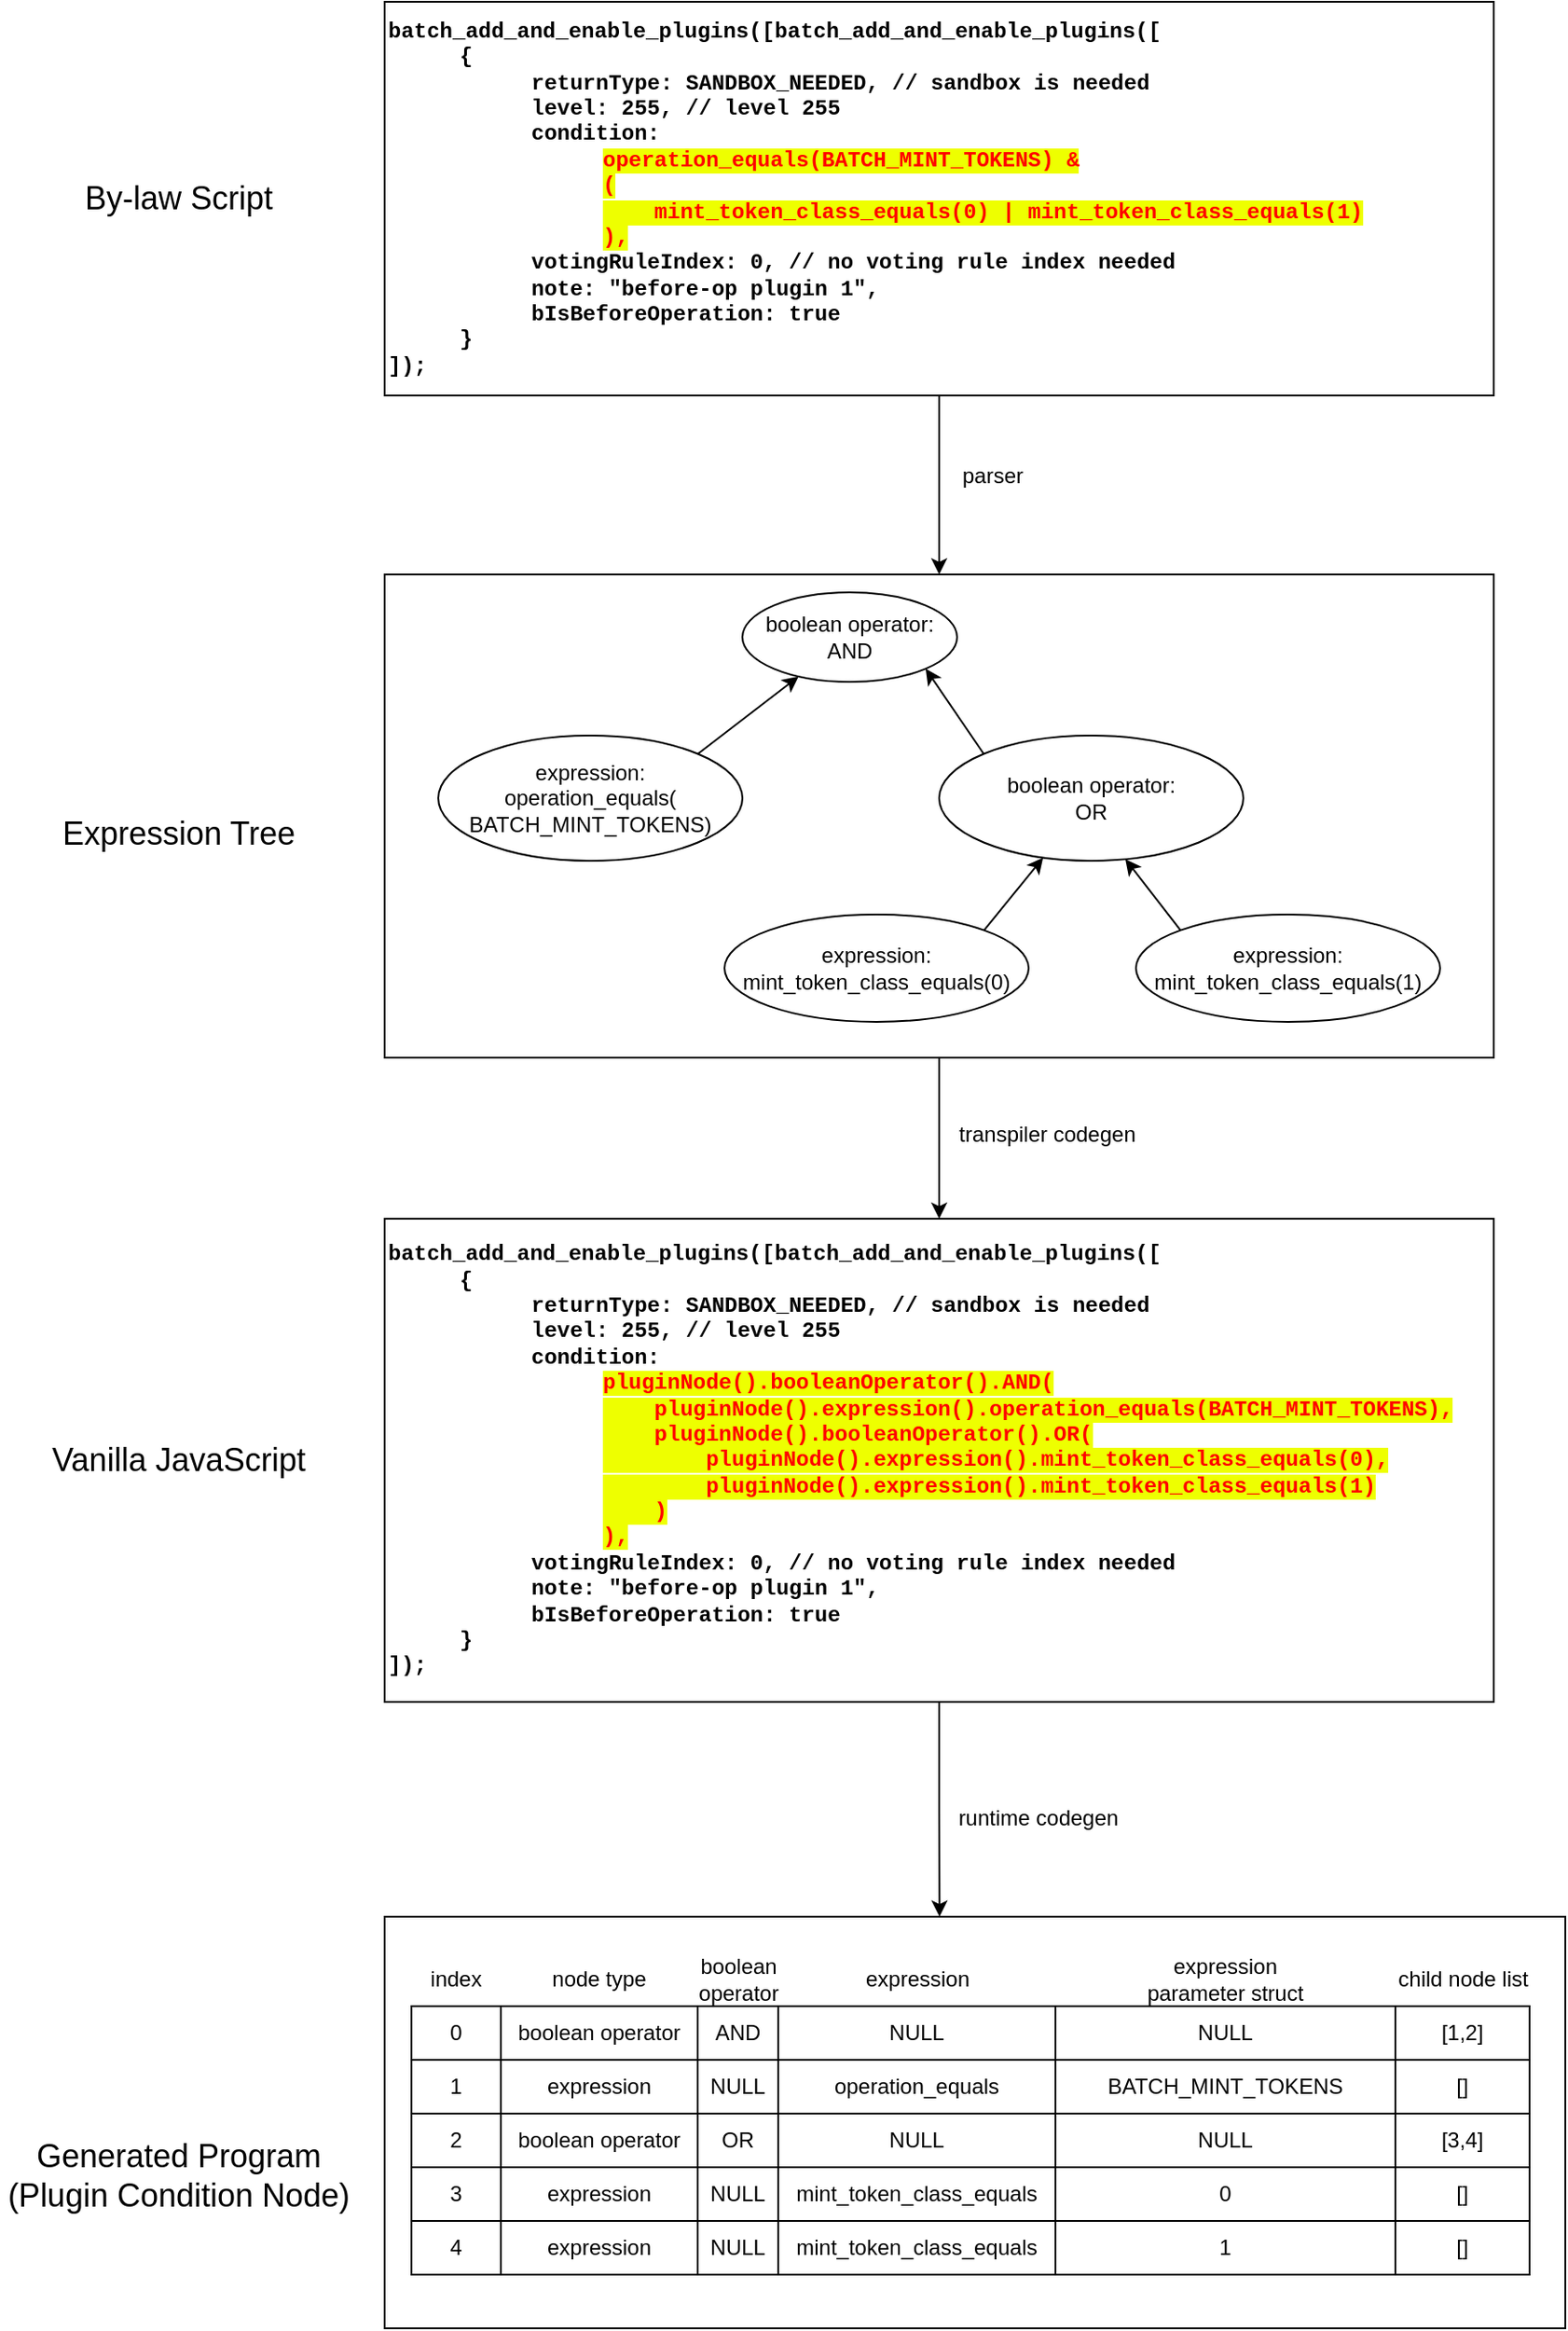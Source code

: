 <mxfile version="22.1.5" type="device">
  <diagram name="Page-1" id="5BoDcTeM9v2rmPoOrVfE">
    <mxGraphModel dx="1309" dy="758" grid="1" gridSize="10" guides="1" tooltips="1" connect="1" arrows="1" fold="1" page="1" pageScale="1" pageWidth="1200" pageHeight="1920" math="0" shadow="0">
      <root>
        <mxCell id="0" />
        <mxCell id="1" parent="0" />
        <mxCell id="QTmOKF9_rC59W_0GWhWw-40" value="" style="rounded=0;whiteSpace=wrap;html=1;" vertex="1" parent="1">
          <mxGeometry x="320" y="1160" width="660" height="230" as="geometry" />
        </mxCell>
        <mxCell id="QTmOKF9_rC59W_0GWhWw-3" style="edgeStyle=orthogonalEdgeStyle;rounded=0;orthogonalLoop=1;jettySize=auto;html=1;entryX=0.5;entryY=0;entryDx=0;entryDy=0;" edge="1" parent="1" source="RLbIikrWvNmF1qbY_gef-16" target="RLbIikrWvNmF1qbY_gef-3">
          <mxGeometry relative="1" as="geometry" />
        </mxCell>
        <mxCell id="RLbIikrWvNmF1qbY_gef-16" value="" style="rounded=0;whiteSpace=wrap;html=1;" parent="1" vertex="1">
          <mxGeometry x="320" y="410" width="620" height="270" as="geometry" />
        </mxCell>
        <mxCell id="RLbIikrWvNmF1qbY_gef-20" style="edgeStyle=orthogonalEdgeStyle;rounded=0;orthogonalLoop=1;jettySize=auto;html=1;entryX=0.5;entryY=0;entryDx=0;entryDy=0;" parent="1" source="RLbIikrWvNmF1qbY_gef-1" target="RLbIikrWvNmF1qbY_gef-16" edge="1">
          <mxGeometry relative="1" as="geometry" />
        </mxCell>
        <mxCell id="RLbIikrWvNmF1qbY_gef-1" value="&lt;b&gt;batch_add_and_enable_plugins([batch_add_and_enable_plugins([&lt;br&gt;&lt;/b&gt;&lt;blockquote style=&quot;margin: 0 0 0 40px; border: none; padding: 0px;&quot;&gt;&lt;div&gt;&lt;b&gt;{&lt;/b&gt;&lt;/div&gt;&lt;/blockquote&gt;&lt;blockquote style=&quot;margin: 0 0 0 40px; border: none; padding: 0px;&quot;&gt;&lt;blockquote style=&quot;margin: 0 0 0 40px; border: none; padding: 0px;&quot;&gt;&lt;div&gt;&lt;b&gt;returnType: SANDBOX_NEEDED, // sandbox is needed&lt;/b&gt;&lt;/div&gt;&lt;/blockquote&gt;&lt;blockquote style=&quot;margin: 0 0 0 40px; border: none; padding: 0px;&quot;&gt;&lt;div&gt;&lt;b&gt;level: 255, // level 255&lt;/b&gt;&lt;/div&gt;&lt;/blockquote&gt;&lt;blockquote style=&quot;margin: 0 0 0 40px; border: none; padding: 0px;&quot;&gt;&lt;div&gt;&lt;b&gt;condition:&lt;/b&gt;&lt;/div&gt;&lt;/blockquote&gt;&lt;blockquote style=&quot;margin: 0 0 0 40px; border: none; padding: 0px;&quot;&gt;&lt;blockquote style=&quot;margin: 0 0 0 40px; border: none; padding: 0px;&quot;&gt;&lt;div&gt;&lt;font style=&quot;background-color: rgb(238, 255, 0);&quot; color=&quot;#ff0000&quot;&gt;&lt;b&gt;operation_equals(BATCH_MINT_TOKENS) &amp;amp;&lt;/b&gt;&lt;/font&gt;&lt;/div&gt;&lt;/blockquote&gt;&lt;/blockquote&gt;&lt;blockquote style=&quot;margin: 0 0 0 40px; border: none; padding: 0px;&quot;&gt;&lt;blockquote style=&quot;margin: 0 0 0 40px; border: none; padding: 0px;&quot;&gt;&lt;div&gt;&lt;font style=&quot;background-color: rgb(238, 255, 0);&quot; color=&quot;#ff0000&quot;&gt;&lt;b&gt;(&lt;/b&gt;&lt;/font&gt;&lt;/div&gt;&lt;/blockquote&gt;&lt;/blockquote&gt;&lt;blockquote style=&quot;margin: 0 0 0 40px; border: none; padding: 0px;&quot;&gt;&lt;blockquote style=&quot;margin: 0 0 0 40px; border: none; padding: 0px;&quot;&gt;&lt;div&gt;&lt;font style=&quot;background-color: rgb(238, 255, 0);&quot; color=&quot;#ff0000&quot;&gt;&lt;b&gt;&amp;nbsp; &amp;nbsp; mint_token_class_equals(0) | mint_token_class_equals(1)&lt;/b&gt;&lt;/font&gt;&lt;/div&gt;&lt;/blockquote&gt;&lt;/blockquote&gt;&lt;blockquote style=&quot;margin: 0 0 0 40px; border: none; padding: 0px;&quot;&gt;&lt;blockquote style=&quot;margin: 0 0 0 40px; border: none; padding: 0px;&quot;&gt;&lt;div&gt;&lt;font style=&quot;background-color: rgb(238, 255, 0);&quot; color=&quot;#ff0000&quot;&gt;&lt;b&gt;),&lt;/b&gt;&lt;/font&gt;&lt;/div&gt;&lt;/blockquote&gt;&lt;/blockquote&gt;&lt;blockquote style=&quot;margin: 0 0 0 40px; border: none; padding: 0px;&quot;&gt;&lt;div&gt;&lt;b&gt;votingRuleIndex: 0, // no voting rule index needed&lt;/b&gt;&lt;/div&gt;&lt;/blockquote&gt;&lt;blockquote style=&quot;margin: 0 0 0 40px; border: none; padding: 0px;&quot;&gt;&lt;div&gt;&lt;b&gt;note: &quot;before-op plugin 1&quot;,&lt;/b&gt;&lt;/div&gt;&lt;/blockquote&gt;&lt;blockquote style=&quot;margin: 0 0 0 40px; border: none; padding: 0px;&quot;&gt;&lt;div&gt;&lt;b&gt;bIsBeforeOperation: true&amp;nbsp;&lt;/b&gt;&lt;/div&gt;&lt;/blockquote&gt;&lt;/blockquote&gt;&lt;blockquote style=&quot;margin: 0 0 0 40px; border: none; padding: 0px;&quot;&gt;&lt;div&gt;&lt;b&gt;}&lt;/b&gt;&lt;/div&gt;&lt;/blockquote&gt;&lt;div&gt;&lt;b&gt;]);&lt;/b&gt;&lt;/div&gt;" style="text;html=1;strokeColor=default;fillColor=none;align=left;verticalAlign=middle;whiteSpace=wrap;rounded=0;fontFamily=Courier New;" parent="1" vertex="1">
          <mxGeometry x="320" y="90" width="620" height="220" as="geometry" />
        </mxCell>
        <mxCell id="RLbIikrWvNmF1qbY_gef-2" value="By-law Script" style="text;html=1;strokeColor=none;fillColor=none;align=center;verticalAlign=middle;whiteSpace=wrap;rounded=0;fontSize=18;" parent="1" vertex="1">
          <mxGeometry x="130" y="185" width="150" height="30" as="geometry" />
        </mxCell>
        <mxCell id="QTmOKF9_rC59W_0GWhWw-8" style="edgeStyle=orthogonalEdgeStyle;rounded=0;orthogonalLoop=1;jettySize=auto;html=1;entryX=0.47;entryY=0;entryDx=0;entryDy=0;entryPerimeter=0;" edge="1" parent="1" source="RLbIikrWvNmF1qbY_gef-3" target="QTmOKF9_rC59W_0GWhWw-40">
          <mxGeometry relative="1" as="geometry">
            <mxPoint x="640" y="1100" as="targetPoint" />
          </mxGeometry>
        </mxCell>
        <mxCell id="RLbIikrWvNmF1qbY_gef-3" value="&lt;b&gt;batch_add_and_enable_plugins([batch_add_and_enable_plugins([&lt;br&gt;&lt;/b&gt;&lt;blockquote style=&quot;margin: 0 0 0 40px; border: none; padding: 0px;&quot;&gt;&lt;div&gt;&lt;b&gt;{&lt;/b&gt;&lt;/div&gt;&lt;/blockquote&gt;&lt;blockquote style=&quot;margin: 0 0 0 40px; border: none; padding: 0px;&quot;&gt;&lt;blockquote style=&quot;margin: 0 0 0 40px; border: none; padding: 0px;&quot;&gt;&lt;div&gt;&lt;b&gt;returnType: SANDBOX_NEEDED, // sandbox is needed&lt;/b&gt;&lt;/div&gt;&lt;/blockquote&gt;&lt;blockquote style=&quot;margin: 0 0 0 40px; border: none; padding: 0px;&quot;&gt;&lt;div&gt;&lt;b&gt;level: 255, // level 255&lt;/b&gt;&lt;/div&gt;&lt;/blockquote&gt;&lt;blockquote style=&quot;margin: 0 0 0 40px; border: none; padding: 0px;&quot;&gt;&lt;div&gt;&lt;b&gt;condition:&lt;/b&gt;&lt;/div&gt;&lt;/blockquote&gt;&lt;blockquote style=&quot;margin: 0 0 0 40px; border: none; padding: 0px;&quot;&gt;&lt;blockquote style=&quot;margin: 0 0 0 40px; border: none; padding: 0px;&quot;&gt;&lt;font color=&quot;#ff0000&quot;&gt;&lt;span style=&quot;background-color: rgb(238, 255, 0);&quot;&gt;&lt;b&gt;pluginNode().booleanOperator().AND(&lt;/b&gt;&lt;/span&gt;&lt;/font&gt;&lt;/blockquote&gt;&lt;/blockquote&gt;&lt;blockquote style=&quot;margin: 0 0 0 40px; border: none; padding: 0px;&quot;&gt;&lt;blockquote style=&quot;margin: 0 0 0 40px; border: none; padding: 0px;&quot;&gt;&lt;font color=&quot;#ff0000&quot;&gt;&lt;span style=&quot;background-color: rgb(238, 255, 0);&quot;&gt;&lt;b&gt;&amp;nbsp; &amp;nbsp; pluginNode().expression().operation_equals(BATCH_MINT_TOKENS),&lt;/b&gt;&lt;/span&gt;&lt;/font&gt;&lt;/blockquote&gt;&lt;/blockquote&gt;&lt;blockquote style=&quot;margin: 0 0 0 40px; border: none; padding: 0px;&quot;&gt;&lt;blockquote style=&quot;margin: 0 0 0 40px; border: none; padding: 0px;&quot;&gt;&lt;font color=&quot;#ff0000&quot;&gt;&lt;span style=&quot;background-color: rgb(238, 255, 0);&quot;&gt;&lt;b&gt;&amp;nbsp; &amp;nbsp; pluginNode().booleanOperator().OR(&lt;/b&gt;&lt;/span&gt;&lt;/font&gt;&lt;/blockquote&gt;&lt;/blockquote&gt;&lt;blockquote style=&quot;margin: 0 0 0 40px; border: none; padding: 0px;&quot;&gt;&lt;blockquote style=&quot;margin: 0 0 0 40px; border: none; padding: 0px;&quot;&gt;&lt;font color=&quot;#ff0000&quot;&gt;&lt;span style=&quot;background-color: rgb(238, 255, 0);&quot;&gt;&lt;b&gt;&amp;nbsp; &amp;nbsp; &amp;nbsp; &amp;nbsp; pluginNode().expression().mint_token_class_equals(0),&lt;/b&gt;&lt;/span&gt;&lt;/font&gt;&lt;/blockquote&gt;&lt;/blockquote&gt;&lt;blockquote style=&quot;margin: 0 0 0 40px; border: none; padding: 0px;&quot;&gt;&lt;blockquote style=&quot;margin: 0 0 0 40px; border: none; padding: 0px;&quot;&gt;&lt;font color=&quot;#ff0000&quot;&gt;&lt;span style=&quot;background-color: rgb(238, 255, 0);&quot;&gt;&lt;b&gt;&amp;nbsp; &amp;nbsp; &amp;nbsp; &amp;nbsp; pluginNode().expression().mint_token_class_equals(1)&lt;/b&gt;&lt;/span&gt;&lt;/font&gt;&lt;/blockquote&gt;&lt;/blockquote&gt;&lt;blockquote style=&quot;margin: 0 0 0 40px; border: none; padding: 0px;&quot;&gt;&lt;blockquote style=&quot;margin: 0 0 0 40px; border: none; padding: 0px;&quot;&gt;&lt;font color=&quot;#ff0000&quot;&gt;&lt;span style=&quot;background-color: rgb(238, 255, 0);&quot;&gt;&lt;b&gt;&amp;nbsp; &amp;nbsp; )&lt;/b&gt;&lt;/span&gt;&lt;/font&gt;&lt;/blockquote&gt;&lt;/blockquote&gt;&lt;blockquote style=&quot;margin: 0 0 0 40px; border: none; padding: 0px;&quot;&gt;&lt;blockquote style=&quot;margin: 0 0 0 40px; border: none; padding: 0px;&quot;&gt;&lt;font color=&quot;#ff0000&quot;&gt;&lt;span style=&quot;background-color: rgb(238, 255, 0);&quot;&gt;&lt;b&gt;),&lt;/b&gt;&lt;/span&gt;&lt;/font&gt;&lt;/blockquote&gt;&lt;/blockquote&gt;&lt;blockquote style=&quot;margin: 0 0 0 40px; border: none; padding: 0px;&quot;&gt;&lt;div&gt;&lt;b&gt;votingRuleIndex: 0, // no voting rule index needed&lt;/b&gt;&lt;/div&gt;&lt;/blockquote&gt;&lt;blockquote style=&quot;margin: 0 0 0 40px; border: none; padding: 0px;&quot;&gt;&lt;div&gt;&lt;b&gt;note: &quot;before-op plugin 1&quot;,&lt;/b&gt;&lt;/div&gt;&lt;/blockquote&gt;&lt;blockquote style=&quot;margin: 0 0 0 40px; border: none; padding: 0px;&quot;&gt;&lt;div&gt;&lt;b&gt;bIsBeforeOperation: true&amp;nbsp;&lt;/b&gt;&lt;/div&gt;&lt;/blockquote&gt;&lt;/blockquote&gt;&lt;blockquote style=&quot;margin: 0 0 0 40px; border: none; padding: 0px;&quot;&gt;&lt;div&gt;&lt;b&gt;}&lt;/b&gt;&lt;/div&gt;&lt;/blockquote&gt;&lt;div&gt;&lt;b&gt;]);&lt;/b&gt;&lt;/div&gt;" style="text;html=1;strokeColor=default;fillColor=none;align=left;verticalAlign=middle;whiteSpace=wrap;rounded=0;fontFamily=Courier New;" parent="1" vertex="1">
          <mxGeometry x="320" y="770" width="620" height="270" as="geometry" />
        </mxCell>
        <mxCell id="RLbIikrWvNmF1qbY_gef-7" value="boolean operator: AND" style="ellipse;whiteSpace=wrap;html=1;" parent="1" vertex="1">
          <mxGeometry x="520" y="420" width="120" height="50" as="geometry" />
        </mxCell>
        <mxCell id="RLbIikrWvNmF1qbY_gef-8" value="expression:&lt;br&gt;operation_equals(&lt;br&gt;BATCH_MINT_TOKENS)" style="ellipse;whiteSpace=wrap;html=1;" parent="1" vertex="1">
          <mxGeometry x="350" y="500" width="170" height="70" as="geometry" />
        </mxCell>
        <mxCell id="RLbIikrWvNmF1qbY_gef-9" value="boolean operator:&lt;br&gt;OR" style="ellipse;whiteSpace=wrap;html=1;" parent="1" vertex="1">
          <mxGeometry x="630" y="500" width="170" height="70" as="geometry" />
        </mxCell>
        <mxCell id="RLbIikrWvNmF1qbY_gef-10" value="" style="endArrow=classic;html=1;rounded=0;exitX=1;exitY=0;exitDx=0;exitDy=0;" parent="1" source="RLbIikrWvNmF1qbY_gef-8" target="RLbIikrWvNmF1qbY_gef-7" edge="1">
          <mxGeometry width="50" height="50" relative="1" as="geometry">
            <mxPoint x="460" y="540" as="sourcePoint" />
            <mxPoint x="510" y="490" as="targetPoint" />
          </mxGeometry>
        </mxCell>
        <mxCell id="RLbIikrWvNmF1qbY_gef-11" value="" style="endArrow=classic;html=1;rounded=0;exitX=0;exitY=0;exitDx=0;exitDy=0;entryX=1;entryY=1;entryDx=0;entryDy=0;" parent="1" source="RLbIikrWvNmF1qbY_gef-9" target="RLbIikrWvNmF1qbY_gef-7" edge="1">
          <mxGeometry width="50" height="50" relative="1" as="geometry">
            <mxPoint x="660" y="530" as="sourcePoint" />
            <mxPoint x="710" y="480" as="targetPoint" />
          </mxGeometry>
        </mxCell>
        <mxCell id="RLbIikrWvNmF1qbY_gef-12" value="expression:&lt;br&gt;mint_token_class_equals(0)" style="ellipse;whiteSpace=wrap;html=1;" parent="1" vertex="1">
          <mxGeometry x="510" y="600" width="170" height="60" as="geometry" />
        </mxCell>
        <mxCell id="RLbIikrWvNmF1qbY_gef-13" value="expression:&lt;br&gt;mint_token_class_equals(1)" style="ellipse;whiteSpace=wrap;html=1;" parent="1" vertex="1">
          <mxGeometry x="740" y="600" width="170" height="60" as="geometry" />
        </mxCell>
        <mxCell id="RLbIikrWvNmF1qbY_gef-14" value="" style="endArrow=classic;html=1;rounded=0;exitX=1;exitY=0;exitDx=0;exitDy=0;" parent="1" source="RLbIikrWvNmF1qbY_gef-12" target="RLbIikrWvNmF1qbY_gef-9" edge="1">
          <mxGeometry width="50" height="50" relative="1" as="geometry">
            <mxPoint x="710" y="720" as="sourcePoint" />
            <mxPoint x="760" y="670" as="targetPoint" />
          </mxGeometry>
        </mxCell>
        <mxCell id="RLbIikrWvNmF1qbY_gef-15" value="" style="endArrow=classic;html=1;rounded=0;exitX=0;exitY=0;exitDx=0;exitDy=0;entryX=0.612;entryY=0.986;entryDx=0;entryDy=0;entryPerimeter=0;" parent="1" source="RLbIikrWvNmF1qbY_gef-13" target="RLbIikrWvNmF1qbY_gef-9" edge="1">
          <mxGeometry width="50" height="50" relative="1" as="geometry">
            <mxPoint x="700" y="750" as="sourcePoint" />
            <mxPoint x="750" y="700" as="targetPoint" />
          </mxGeometry>
        </mxCell>
        <mxCell id="RLbIikrWvNmF1qbY_gef-18" value="Expression Tree" style="text;html=1;strokeColor=none;fillColor=none;align=center;verticalAlign=middle;whiteSpace=wrap;rounded=0;fontSize=18;" parent="1" vertex="1">
          <mxGeometry x="130" y="540" width="150" height="30" as="geometry" />
        </mxCell>
        <mxCell id="RLbIikrWvNmF1qbY_gef-21" value="parser" style="text;html=1;strokeColor=none;fillColor=none;align=center;verticalAlign=middle;whiteSpace=wrap;rounded=0;" parent="1" vertex="1">
          <mxGeometry x="600" y="340" width="120" height="30" as="geometry" />
        </mxCell>
        <mxCell id="QTmOKF9_rC59W_0GWhWw-2" value="Vanilla JavaScript" style="text;html=1;strokeColor=none;fillColor=none;align=center;verticalAlign=middle;whiteSpace=wrap;rounded=0;fontSize=18;" vertex="1" parent="1">
          <mxGeometry x="130" y="890" width="150" height="30" as="geometry" />
        </mxCell>
        <mxCell id="QTmOKF9_rC59W_0GWhWw-4" value="transpiler codegen" style="text;html=1;align=center;verticalAlign=middle;resizable=0;points=[];autosize=1;strokeColor=none;fillColor=none;" vertex="1" parent="1">
          <mxGeometry x="630" y="708" width="120" height="30" as="geometry" />
        </mxCell>
        <mxCell id="QTmOKF9_rC59W_0GWhWw-7" value="boolean operator" style="rounded=0;whiteSpace=wrap;html=1;" vertex="1" parent="1">
          <mxGeometry x="385" y="1210" width="110" height="30" as="geometry" />
        </mxCell>
        <mxCell id="QTmOKF9_rC59W_0GWhWw-9" value="runtime codegen" style="text;html=1;align=center;verticalAlign=middle;resizable=0;points=[];autosize=1;strokeColor=none;fillColor=none;" vertex="1" parent="1">
          <mxGeometry x="630" y="1090" width="110" height="30" as="geometry" />
        </mxCell>
        <mxCell id="QTmOKF9_rC59W_0GWhWw-11" value="0" style="rounded=0;whiteSpace=wrap;html=1;" vertex="1" parent="1">
          <mxGeometry x="335" y="1210" width="50" height="30" as="geometry" />
        </mxCell>
        <mxCell id="QTmOKF9_rC59W_0GWhWw-12" value="AND" style="rounded=0;whiteSpace=wrap;html=1;" vertex="1" parent="1">
          <mxGeometry x="495" y="1210" width="45" height="30" as="geometry" />
        </mxCell>
        <mxCell id="QTmOKF9_rC59W_0GWhWw-13" value="NULL" style="rounded=0;whiteSpace=wrap;html=1;" vertex="1" parent="1">
          <mxGeometry x="695" y="1210" width="190" height="30" as="geometry" />
        </mxCell>
        <mxCell id="QTmOKF9_rC59W_0GWhWw-14" value="[1,2]" style="rounded=0;whiteSpace=wrap;html=1;" vertex="1" parent="1">
          <mxGeometry x="885" y="1210" width="75" height="30" as="geometry" />
        </mxCell>
        <mxCell id="QTmOKF9_rC59W_0GWhWw-15" value="index" style="text;html=1;strokeColor=none;fillColor=none;align=center;verticalAlign=middle;whiteSpace=wrap;rounded=0;" vertex="1" parent="1">
          <mxGeometry x="330" y="1180" width="60" height="30" as="geometry" />
        </mxCell>
        <mxCell id="QTmOKF9_rC59W_0GWhWw-16" value="node type" style="text;html=1;strokeColor=none;fillColor=none;align=center;verticalAlign=middle;whiteSpace=wrap;rounded=0;" vertex="1" parent="1">
          <mxGeometry x="410" y="1180" width="60" height="30" as="geometry" />
        </mxCell>
        <mxCell id="QTmOKF9_rC59W_0GWhWw-17" value="boolean&lt;br&gt;operator" style="text;html=1;strokeColor=none;fillColor=none;align=center;verticalAlign=middle;whiteSpace=wrap;rounded=0;" vertex="1" parent="1">
          <mxGeometry x="487.5" y="1180" width="60" height="30" as="geometry" />
        </mxCell>
        <mxCell id="QTmOKF9_rC59W_0GWhWw-18" value="NULL" style="rounded=0;whiteSpace=wrap;html=1;" vertex="1" parent="1">
          <mxGeometry x="540" y="1210" width="155" height="30" as="geometry" />
        </mxCell>
        <mxCell id="QTmOKF9_rC59W_0GWhWw-19" value="expression" style="text;html=1;strokeColor=none;fillColor=none;align=center;verticalAlign=middle;whiteSpace=wrap;rounded=0;" vertex="1" parent="1">
          <mxGeometry x="587.5" y="1180" width="60" height="30" as="geometry" />
        </mxCell>
        <mxCell id="QTmOKF9_rC59W_0GWhWw-20" value="expression parameter struct" style="text;html=1;strokeColor=none;fillColor=none;align=center;verticalAlign=middle;whiteSpace=wrap;rounded=0;" vertex="1" parent="1">
          <mxGeometry x="735" y="1180" width="110" height="30" as="geometry" />
        </mxCell>
        <mxCell id="QTmOKF9_rC59W_0GWhWw-21" value="child node list" style="text;html=1;strokeColor=none;fillColor=none;align=center;verticalAlign=middle;whiteSpace=wrap;rounded=0;" vertex="1" parent="1">
          <mxGeometry x="877.5" y="1180" width="90" height="30" as="geometry" />
        </mxCell>
        <mxCell id="QTmOKF9_rC59W_0GWhWw-22" value="expression" style="rounded=0;whiteSpace=wrap;html=1;" vertex="1" parent="1">
          <mxGeometry x="385" y="1240" width="110" height="30" as="geometry" />
        </mxCell>
        <mxCell id="QTmOKF9_rC59W_0GWhWw-23" value="1" style="rounded=0;whiteSpace=wrap;html=1;" vertex="1" parent="1">
          <mxGeometry x="335" y="1240" width="50" height="30" as="geometry" />
        </mxCell>
        <mxCell id="QTmOKF9_rC59W_0GWhWw-24" value="NULL" style="rounded=0;whiteSpace=wrap;html=1;" vertex="1" parent="1">
          <mxGeometry x="495" y="1240" width="45" height="30" as="geometry" />
        </mxCell>
        <mxCell id="QTmOKF9_rC59W_0GWhWw-25" value="BATCH_MINT_TOKENS" style="rounded=0;whiteSpace=wrap;html=1;" vertex="1" parent="1">
          <mxGeometry x="695" y="1240" width="190" height="30" as="geometry" />
        </mxCell>
        <mxCell id="QTmOKF9_rC59W_0GWhWw-26" value="[]" style="rounded=0;whiteSpace=wrap;html=1;" vertex="1" parent="1">
          <mxGeometry x="885" y="1240" width="75" height="30" as="geometry" />
        </mxCell>
        <mxCell id="QTmOKF9_rC59W_0GWhWw-27" value="operation_equals" style="rounded=0;whiteSpace=wrap;html=1;" vertex="1" parent="1">
          <mxGeometry x="540" y="1240" width="155" height="30" as="geometry" />
        </mxCell>
        <mxCell id="QTmOKF9_rC59W_0GWhWw-28" value="boolean operator" style="rounded=0;whiteSpace=wrap;html=1;" vertex="1" parent="1">
          <mxGeometry x="385" y="1270" width="110" height="30" as="geometry" />
        </mxCell>
        <mxCell id="QTmOKF9_rC59W_0GWhWw-29" value="2" style="rounded=0;whiteSpace=wrap;html=1;" vertex="1" parent="1">
          <mxGeometry x="335" y="1270" width="50" height="30" as="geometry" />
        </mxCell>
        <mxCell id="QTmOKF9_rC59W_0GWhWw-30" value="OR" style="rounded=0;whiteSpace=wrap;html=1;" vertex="1" parent="1">
          <mxGeometry x="495" y="1270" width="45" height="30" as="geometry" />
        </mxCell>
        <mxCell id="QTmOKF9_rC59W_0GWhWw-31" value="NULL" style="rounded=0;whiteSpace=wrap;html=1;" vertex="1" parent="1">
          <mxGeometry x="695" y="1270" width="190" height="30" as="geometry" />
        </mxCell>
        <mxCell id="QTmOKF9_rC59W_0GWhWw-32" value="[3,4]" style="rounded=0;whiteSpace=wrap;html=1;" vertex="1" parent="1">
          <mxGeometry x="885" y="1270" width="75" height="30" as="geometry" />
        </mxCell>
        <mxCell id="QTmOKF9_rC59W_0GWhWw-33" value="NULL" style="rounded=0;whiteSpace=wrap;html=1;" vertex="1" parent="1">
          <mxGeometry x="540" y="1270" width="155" height="30" as="geometry" />
        </mxCell>
        <mxCell id="QTmOKF9_rC59W_0GWhWw-34" value="expression" style="rounded=0;whiteSpace=wrap;html=1;" vertex="1" parent="1">
          <mxGeometry x="385" y="1300" width="110" height="30" as="geometry" />
        </mxCell>
        <mxCell id="QTmOKF9_rC59W_0GWhWw-35" value="3" style="rounded=0;whiteSpace=wrap;html=1;" vertex="1" parent="1">
          <mxGeometry x="335" y="1300" width="50" height="30" as="geometry" />
        </mxCell>
        <mxCell id="QTmOKF9_rC59W_0GWhWw-36" value="NULL" style="rounded=0;whiteSpace=wrap;html=1;" vertex="1" parent="1">
          <mxGeometry x="495" y="1300" width="45" height="30" as="geometry" />
        </mxCell>
        <mxCell id="QTmOKF9_rC59W_0GWhWw-37" value="0" style="rounded=0;whiteSpace=wrap;html=1;" vertex="1" parent="1">
          <mxGeometry x="695" y="1300" width="190" height="30" as="geometry" />
        </mxCell>
        <mxCell id="QTmOKF9_rC59W_0GWhWw-38" value="[]" style="rounded=0;whiteSpace=wrap;html=1;" vertex="1" parent="1">
          <mxGeometry x="885" y="1300" width="75" height="30" as="geometry" />
        </mxCell>
        <mxCell id="QTmOKF9_rC59W_0GWhWw-39" value="mint_token_class_equals" style="rounded=0;whiteSpace=wrap;html=1;" vertex="1" parent="1">
          <mxGeometry x="540" y="1300" width="155" height="30" as="geometry" />
        </mxCell>
        <mxCell id="QTmOKF9_rC59W_0GWhWw-41" value="expression" style="rounded=0;whiteSpace=wrap;html=1;" vertex="1" parent="1">
          <mxGeometry x="385" y="1330" width="110" height="30" as="geometry" />
        </mxCell>
        <mxCell id="QTmOKF9_rC59W_0GWhWw-42" value="4" style="rounded=0;whiteSpace=wrap;html=1;" vertex="1" parent="1">
          <mxGeometry x="335" y="1330" width="50" height="30" as="geometry" />
        </mxCell>
        <mxCell id="QTmOKF9_rC59W_0GWhWw-43" value="NULL" style="rounded=0;whiteSpace=wrap;html=1;" vertex="1" parent="1">
          <mxGeometry x="495" y="1330" width="45" height="30" as="geometry" />
        </mxCell>
        <mxCell id="QTmOKF9_rC59W_0GWhWw-44" value="1" style="rounded=0;whiteSpace=wrap;html=1;" vertex="1" parent="1">
          <mxGeometry x="695" y="1330" width="190" height="30" as="geometry" />
        </mxCell>
        <mxCell id="QTmOKF9_rC59W_0GWhWw-45" value="[]" style="rounded=0;whiteSpace=wrap;html=1;" vertex="1" parent="1">
          <mxGeometry x="885" y="1330" width="75" height="30" as="geometry" />
        </mxCell>
        <mxCell id="QTmOKF9_rC59W_0GWhWw-46" value="mint_token_class_equals" style="rounded=0;whiteSpace=wrap;html=1;" vertex="1" parent="1">
          <mxGeometry x="540" y="1330" width="155" height="30" as="geometry" />
        </mxCell>
        <mxCell id="QTmOKF9_rC59W_0GWhWw-47" value="Generated Program (Plugin Condition Node)" style="text;html=1;strokeColor=none;fillColor=none;align=center;verticalAlign=middle;whiteSpace=wrap;rounded=0;fontSize=18;" vertex="1" parent="1">
          <mxGeometry x="105" y="1290" width="200" height="30" as="geometry" />
        </mxCell>
      </root>
    </mxGraphModel>
  </diagram>
</mxfile>

